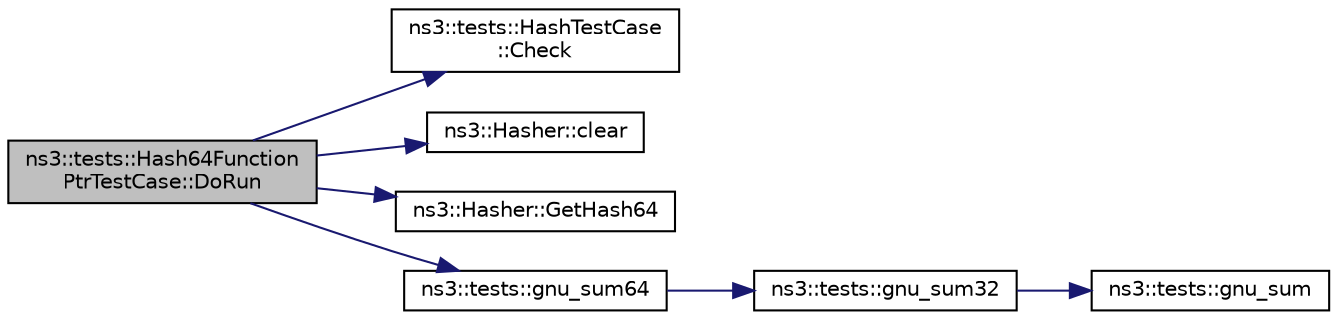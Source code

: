 digraph "ns3::tests::Hash64FunctionPtrTestCase::DoRun"
{
 // LATEX_PDF_SIZE
  edge [fontname="Helvetica",fontsize="10",labelfontname="Helvetica",labelfontsize="10"];
  node [fontname="Helvetica",fontsize="10",shape=record];
  rankdir="LR";
  Node1 [label="ns3::tests::Hash64Function\lPtrTestCase::DoRun",height=0.2,width=0.4,color="black", fillcolor="grey75", style="filled", fontcolor="black",tooltip="Implementation to actually run this TestCase."];
  Node1 -> Node2 [color="midnightblue",fontsize="10",style="solid",fontname="Helvetica"];
  Node2 [label="ns3::tests::HashTestCase\l::Check",height=0.2,width=0.4,color="black", fillcolor="white", style="filled",URL="$classns3_1_1tests_1_1_hash_test_case.html#affa1ef9dba875486a30c6f8723a22d61",tooltip="Check function."];
  Node1 -> Node3 [color="midnightblue",fontsize="10",style="solid",fontname="Helvetica"];
  Node3 [label="ns3::Hasher::clear",height=0.2,width=0.4,color="black", fillcolor="white", style="filled",URL="$classns3_1_1_hasher.html#a629108aa89019d84af8b2d85c7185f54",tooltip="Restore initial state."];
  Node1 -> Node4 [color="midnightblue",fontsize="10",style="solid",fontname="Helvetica"];
  Node4 [label="ns3::Hasher::GetHash64",height=0.2,width=0.4,color="black", fillcolor="white", style="filled",URL="$classns3_1_1_hasher.html#a45f2b962235b67a23f34bce8d4752327",tooltip="Compute 64-bit hash of a byte buffer."];
  Node1 -> Node5 [color="midnightblue",fontsize="10",style="solid",fontname="Helvetica"];
  Node5 [label="ns3::tests::gnu_sum64",height=0.2,width=0.4,color="black", fillcolor="white", style="filled",URL="$group__hash-tests.html#ga30fa5a5516cf3a9df5a14de562e999d5",tooltip="A 64-bit hash function, base on gnu_sum()."];
  Node5 -> Node6 [color="midnightblue",fontsize="10",style="solid",fontname="Helvetica"];
  Node6 [label="ns3::tests::gnu_sum32",height=0.2,width=0.4,color="black", fillcolor="white", style="filled",URL="$group__hash-tests.html#ga0fb915a964be2e8c34be9f87874747f7",tooltip="A 32-bit hash function, based on gnu_sum()."];
  Node6 -> Node7 [color="midnightblue",fontsize="10",style="solid",fontname="Helvetica"];
  Node7 [label="ns3::tests::gnu_sum",height=0.2,width=0.4,color="black", fillcolor="white", style="filled",URL="$group__hash-tests.html#gadfa9c9c322d2cc9b27dbf4b1b338decc",tooltip="Simple hash function based on the GNU sum program."];
}
